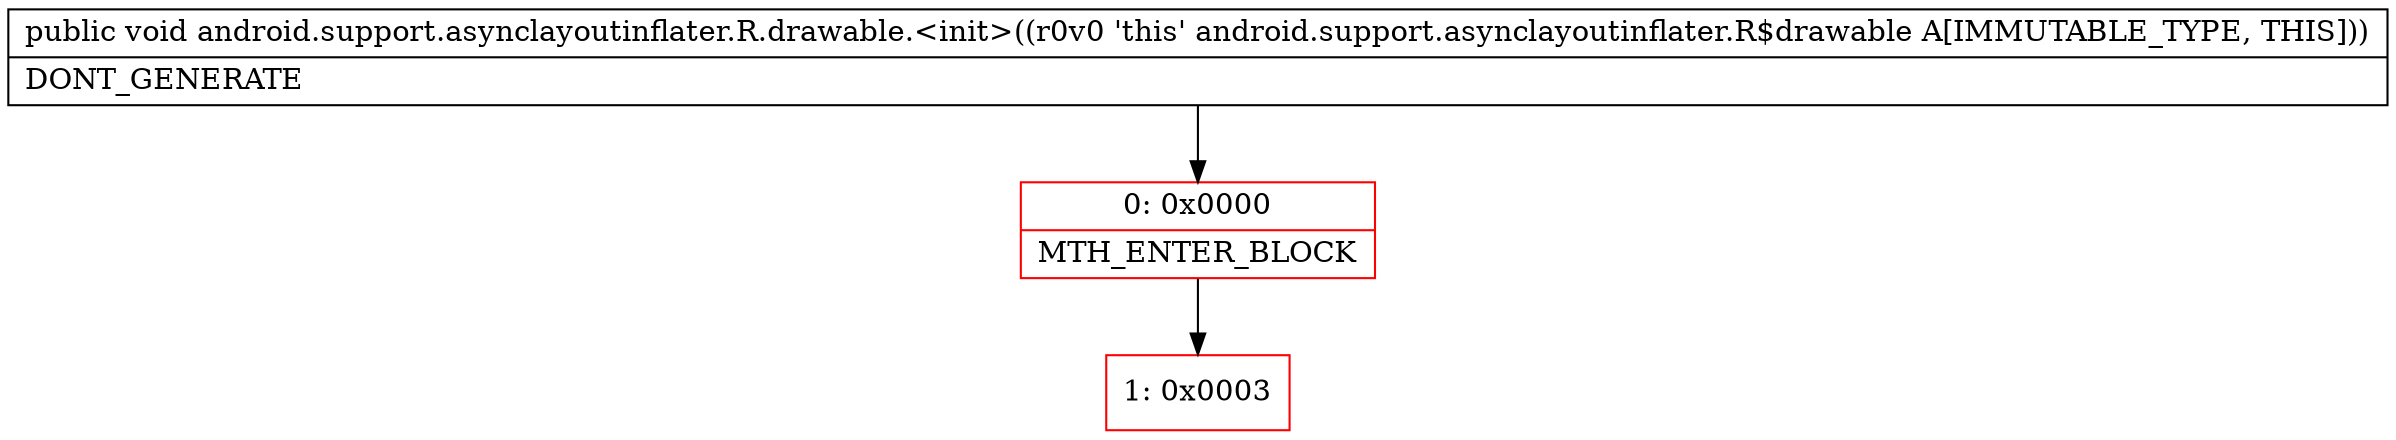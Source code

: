digraph "CFG forandroid.support.asynclayoutinflater.R.drawable.\<init\>()V" {
subgraph cluster_Region_96911426 {
label = "R(0)";
node [shape=record,color=blue];
}
Node_0 [shape=record,color=red,label="{0\:\ 0x0000|MTH_ENTER_BLOCK\l}"];
Node_1 [shape=record,color=red,label="{1\:\ 0x0003}"];
MethodNode[shape=record,label="{public void android.support.asynclayoutinflater.R.drawable.\<init\>((r0v0 'this' android.support.asynclayoutinflater.R$drawable A[IMMUTABLE_TYPE, THIS]))  | DONT_GENERATE\l}"];
MethodNode -> Node_0;
Node_0 -> Node_1;
}


